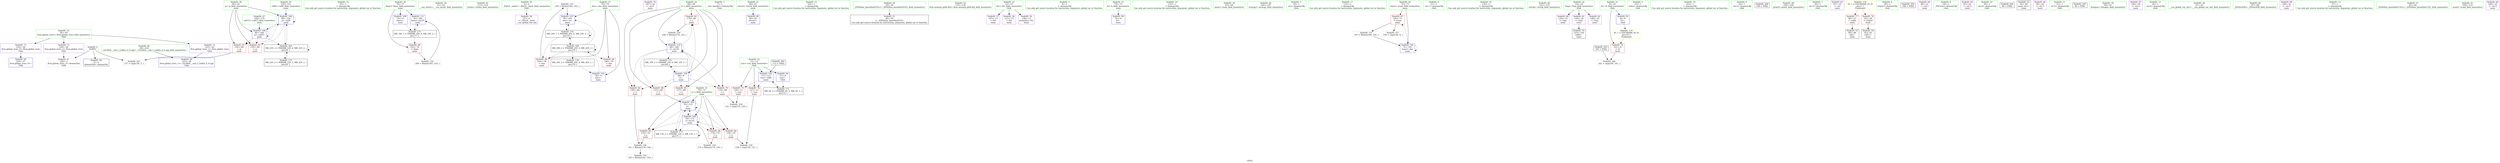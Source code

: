 digraph "SVFG" {
	label="SVFG";

	Node0x55e34033a5b0 [shape=record,color=grey,label="{NodeID: 0\nNullPtr}"];
	Node0x55e34033a5b0 -> Node0x55e340353aa0[style=solid];
	Node0x55e34033a5b0 -> Node0x55e3403529b0[style=solid];
	Node0x55e34033a5b0 -> Node0x55e34035acc0[style=solid];
	Node0x55e3403529b0 [shape=record,color=blue, style = dotted,label="{NodeID: 97\n226\<--3\nllvm.global_ctors_2\<--dummyVal\nGlob }"];
	Node0x55e34033b120 [shape=record,color=green,label="{NodeID: 14\n83\<--1\n\<--dummyObj\nCan only get source location for instruction, argument, global var or function.}"];
	Node0x55e340357640 [shape=record,color=blue,label="{NodeID: 111\n76\<--184\nKase\<--inc20\nmain\n}"];
	Node0x55e340357640 -> Node0x55e340363190[style=dashed];
	Node0x55e340351660 [shape=record,color=green,label="{NodeID: 28\n51\<--52\n__cxa_atexit\<--__cxa_atexit_field_insensitive\n}"];
	Node0x55e3403522e0 [shape=record,color=green,label="{NodeID: 42\n113\<--114\nstrlen\<--strlen_field_insensitive\n}"];
	Node0x55e340353fe0 [shape=record,color=purple,label="{NodeID: 56\n47\<--4\n\<--_ZStL8__ioinit\n__cxx_global_var_init\n}"];
	Node0x55e340353750 [shape=record,color=grey,label="{NodeID: 153\n165 = Binary(164, 143, )\n}"];
	Node0x55e340353750 -> Node0x55e340357300[style=solid];
	Node0x55e340354b40 [shape=record,color=purple,label="{NodeID: 70\n187\<--34\n\<--.str.6\nmain\n}"];
	Node0x55e340355730 [shape=record,color=red,label="{NodeID: 84\n126\<--70\n\<--j\nmain\n}"];
	Node0x55e340355730 -> Node0x55e34035a9c0[style=solid];
	Node0x55e3403396c0 [shape=record,color=green,label="{NodeID: 1\n7\<--1\n__dso_handle\<--dummyObj\nGlob }"];
	Node0x55e340352ab0 [shape=record,color=blue,label="{NodeID: 98\n66\<--83\nretval\<--\nmain\n}"];
	Node0x55e34033b1f0 [shape=record,color=green,label="{NodeID: 15\n102\<--1\n\<--dummyObj\nCan only get source location for instruction, argument, global var or function.}"];
	Node0x55e340351760 [shape=record,color=green,label="{NodeID: 29\n50\<--56\n_ZNSt8ios_base4InitD1Ev\<--_ZNSt8ios_base4InitD1Ev_field_insensitive\n}"];
	Node0x55e340351760 -> Node0x55e340353ba0[style=solid];
	Node0x55e3403523e0 [shape=record,color=green,label="{NodeID: 43\n135\<--136\nllvm.memset.p0i8.i64\<--llvm.memset.p0i8.i64_field_insensitive\n}"];
	Node0x55e3403540b0 [shape=record,color=purple,label="{NodeID: 57\n107\<--13\n\<--Str\nmain\n}"];
	Node0x55e34035a240 [shape=record,color=grey,label="{NodeID: 154\n175 = Binary(174, 143, )\n}"];
	Node0x55e34035a240 -> Node0x55e3403574a0[style=solid];
	Node0x55e340354c10 [shape=record,color=purple,label="{NodeID: 71\n224\<--36\nllvm.global_ctors_0\<--llvm.global_ctors\nGlob }"];
	Node0x55e340354c10 -> Node0x55e340356080[style=solid];
	Node0x55e340355800 [shape=record,color=red,label="{NodeID: 85\n139\<--70\n\<--j\nmain\n}"];
	Node0x55e340355800 -> Node0x55e34035a540[style=solid];
	Node0x55e34033aa00 [shape=record,color=green,label="{NodeID: 2\n9\<--1\n\<--dummyObj\nCan only get source location for instruction, argument, global var or function.}"];
	Node0x55e340352b80 [shape=record,color=blue,label="{NodeID: 99\n74\<--9\nk\<--\nmain\n}"];
	Node0x55e340350d80 [shape=record,color=green,label="{NodeID: 16\n132\<--1\n\<--dummyObj\nCan only get source location for instruction, argument, global var or function.}"];
	Node0x55e340351860 [shape=record,color=green,label="{NodeID: 30\n63\<--64\nmain\<--main_field_insensitive\n}"];
	Node0x55e3403524e0 [shape=record,color=green,label="{NodeID: 44\n146\<--147\nstrncpy\<--strncpy_field_insensitive\n}"];
	Node0x55e340354180 [shape=record,color=purple,label="{NodeID: 58\n111\<--13\n\<--Str\nmain\n}"];
	Node0x55e34035a3c0 [shape=record,color=grey,label="{NodeID: 155\n142 = Binary(141, 143, )\n}"];
	Node0x55e340354d10 [shape=record,color=purple,label="{NodeID: 72\n225\<--36\nllvm.global_ctors_1\<--llvm.global_ctors\nGlob }"];
	Node0x55e340354d10 -> Node0x55e3403528b0[style=solid];
	Node0x55e3403558d0 [shape=record,color=red,label="{NodeID: 86\n174\<--70\n\<--j\nmain\n}"];
	Node0x55e3403558d0 -> Node0x55e34035a240[style=solid];
	Node0x55e34033ab20 [shape=record,color=green,label="{NodeID: 3\n19\<--1\n.str\<--dummyObj\nGlob }"];
	Node0x55e340352c50 [shape=record,color=blue,label="{NodeID: 100\n76\<--9\nKase\<--\nmain\n}"];
	Node0x55e340352c50 -> Node0x55e340363190[style=dashed];
	Node0x55e340350e10 [shape=record,color=green,label="{NodeID: 17\n133\<--1\n\<--dummyObj\nCan only get source location for instruction, argument, global var or function.}"];
	Node0x55e340351960 [shape=record,color=green,label="{NodeID: 31\n66\<--67\nretval\<--retval_field_insensitive\nmain\n}"];
	Node0x55e340351960 -> Node0x55e340352ab0[style=solid];
	Node0x55e3403525e0 [shape=record,color=green,label="{NodeID: 45\n150\<--151\ncall9\<--call9_field_insensitive\nmain\n}"];
	Node0x55e3403525e0 -> Node0x55e340357230[style=solid];
	Node0x55e340354250 [shape=record,color=purple,label="{NodeID: 59\n138\<--13\narrayidx\<--Str\nmain\n}"];
	Node0x55e34035a540 [shape=record,color=grey,label="{NodeID: 156\n141 = Binary(139, 140, )\n}"];
	Node0x55e34035a540 -> Node0x55e34035a3c0[style=solid];
	Node0x55e340354e10 [shape=record,color=purple,label="{NodeID: 73\n226\<--36\nllvm.global_ctors_2\<--llvm.global_ctors\nGlob }"];
	Node0x55e340354e10 -> Node0x55e3403529b0[style=solid];
	Node0x55e340361890 [shape=record,color=black,label="{NodeID: 170\nMR_20V_7 = PHI(MR_20V_6, MR_20V_5, )\npts\{79 \}\n}"];
	Node0x55e340361890 -> Node0x55e340355b40[style=dashed];
	Node0x55e340361890 -> Node0x55e340357300[style=dashed];
	Node0x55e340361890 -> Node0x55e34035fa90[style=dashed];
	Node0x55e340361890 -> Node0x55e340361890[style=dashed];
	Node0x55e3403559a0 [shape=record,color=red,label="{NodeID: 87\n100\<--72\n\<--Icase\nmain\n}"];
	Node0x55e3403559a0 -> Node0x55e340353450[style=solid];
	Node0x55e3403559a0 -> Node0x55e34035a6c0[style=solid];
	Node0x55e3403504d0 [shape=record,color=green,label="{NodeID: 4\n21\<--1\n.str.1\<--dummyObj\nGlob }"];
	Node0x55e340352d20 [shape=record,color=blue,label="{NodeID: 101\n72\<--101\nIcase\<--dec\nmain\n}"];
	Node0x55e340352d20 -> Node0x55e3403559a0[style=dashed];
	Node0x55e340352d20 -> Node0x55e340352d20[style=dashed];
	Node0x55e340350ea0 [shape=record,color=green,label="{NodeID: 18\n134\<--1\n\<--dummyObj\nCan only get source location for instruction, argument, global var or function.}"];
	Node0x55e340351a30 [shape=record,color=green,label="{NodeID: 32\n68\<--69\ni\<--i_field_insensitive\nmain\n}"];
	Node0x55e340351a30 -> Node0x55e340355320[style=solid];
	Node0x55e340351a30 -> Node0x55e3403553f0[style=solid];
	Node0x55e340351a30 -> Node0x55e3403554c0[style=solid];
	Node0x55e340351a30 -> Node0x55e340355590[style=solid];
	Node0x55e340351a30 -> Node0x55e340355660[style=solid];
	Node0x55e340351a30 -> Node0x55e340352f90[style=solid];
	Node0x55e340351a30 -> Node0x55e340357570[style=solid];
	Node0x55e3403526b0 [shape=record,color=green,label="{NodeID: 46\n152\<--153\nstrtok\<--strtok_field_insensitive\n}"];
	Node0x55e340354320 [shape=record,color=purple,label="{NodeID: 60\n130\<--16\n\<--Tmp\nmain\n}"];
	Node0x55e34035a6c0 [shape=record,color=grey,label="{NodeID: 157\n104 = cmp(100, 9, )\n}"];
	Node0x55e340354f10 [shape=record,color=red,label="{NodeID: 74\n161\<--8\n\<--N\nmain\n}"];
	Node0x55e340354f10 -> Node0x55e34035ab40[style=solid];
	Node0x55e340361d90 [shape=record,color=black,label="{NodeID: 171\nMR_6V_2 = PHI(MR_6V_3, MR_6V_1, )\npts\{12 \}\n}"];
	Node0x55e340361d90 -> Node0x55e340352df0[style=dashed];
	Node0x55e340355a70 [shape=record,color=red,label="{NodeID: 88\n183\<--76\n\<--Kase\nmain\n}"];
	Node0x55e340355a70 -> Node0x55e3403535d0[style=solid];
	Node0x55e34033a890 [shape=record,color=green,label="{NodeID: 5\n23\<--1\nstdin\<--dummyObj\nGlob }"];
	Node0x55e340352df0 [shape=record,color=blue,label="{NodeID: 102\n11\<--112\nLen\<--call4\nmain\n}"];
	Node0x55e340352df0 -> Node0x55e340354fe0[style=dashed];
	Node0x55e340352df0 -> Node0x55e3403550b0[style=dashed];
	Node0x55e340352df0 -> Node0x55e340361d90[style=dashed];
	Node0x55e340350f30 [shape=record,color=green,label="{NodeID: 19\n143\<--1\n\<--dummyObj\nCan only get source location for instruction, argument, global var or function.}"];
	Node0x55e340351b00 [shape=record,color=green,label="{NodeID: 33\n70\<--71\nj\<--j_field_insensitive\nmain\n}"];
	Node0x55e340351b00 -> Node0x55e340355730[style=solid];
	Node0x55e340351b00 -> Node0x55e340355800[style=solid];
	Node0x55e340351b00 -> Node0x55e3403558d0[style=solid];
	Node0x55e340351b00 -> Node0x55e340357160[style=solid];
	Node0x55e340351b00 -> Node0x55e3403574a0[style=solid];
	Node0x55e3403527b0 [shape=record,color=green,label="{NodeID: 47\n169\<--170\ncall15\<--call15_field_insensitive\nmain\n}"];
	Node0x55e3403527b0 -> Node0x55e3403573d0[style=solid];
	Node0x55e3403543f0 [shape=record,color=purple,label="{NodeID: 61\n144\<--16\n\<--Tmp\nmain\n}"];
	Node0x55e3403543f0 -> Node0x55e340353f10[style=solid];
	Node0x55e34035a840 [shape=record,color=grey,label="{NodeID: 158\n121 = cmp(119, 120, )\n}"];
	Node0x55e340354fe0 [shape=record,color=red,label="{NodeID: 75\n120\<--11\n\<--Len\nmain\n}"];
	Node0x55e340354fe0 -> Node0x55e34035a840[style=solid];
	Node0x55e340362290 [shape=record,color=black,label="{NodeID: 172\nMR_10V_2 = PHI(MR_10V_4, MR_10V_1, )\npts\{69 \}\n}"];
	Node0x55e340362290 -> Node0x55e340352f90[style=dashed];
	Node0x55e340355b40 [shape=record,color=red,label="{NodeID: 89\n164\<--78\n\<--Ans\nmain\n}"];
	Node0x55e340355b40 -> Node0x55e340353750[style=solid];
	Node0x55e34033bc90 [shape=record,color=green,label="{NodeID: 6\n24\<--1\n.str.2\<--dummyObj\nGlob }"];
	Node0x55e340352ec0 [shape=record,color=blue,label="{NodeID: 103\n78\<--9\nAns\<--\nmain\n}"];
	Node0x55e340352ec0 -> Node0x55e34035fa90[style=dashed];
	Node0x55e340350fc0 [shape=record,color=green,label="{NodeID: 20\n4\<--6\n_ZStL8__ioinit\<--_ZStL8__ioinit_field_insensitive\nGlob }"];
	Node0x55e340350fc0 -> Node0x55e340353fe0[style=solid];
	Node0x55e34036d5f0 [shape=record,color=black,label="{NodeID: 200\n108 = PHI()\n}"];
	Node0x55e340351bd0 [shape=record,color=green,label="{NodeID: 34\n72\<--73\nIcase\<--Icase_field_insensitive\nmain\n}"];
	Node0x55e340351bd0 -> Node0x55e3403559a0[style=solid];
	Node0x55e340351bd0 -> Node0x55e340352d20[style=solid];
	Node0x55e3403538a0 [shape=record,color=green,label="{NodeID: 48\n189\<--190\nprintf\<--printf_field_insensitive\n}"];
	Node0x55e3403544c0 [shape=record,color=purple,label="{NodeID: 62\n148\<--16\n\<--Tmp\nmain\n}"];
	Node0x55e34035a9c0 [shape=record,color=grey,label="{NodeID: 159\n128 = cmp(126, 127, )\n}"];
	Node0x55e3403550b0 [shape=record,color=red,label="{NodeID: 76\n127\<--11\n\<--Len\nmain\n}"];
	Node0x55e3403550b0 -> Node0x55e34035a9c0[style=solid];
	Node0x55e340362790 [shape=record,color=black,label="{NodeID: 173\nMR_12V_2 = PHI(MR_12V_3, MR_12V_1, )\npts\{71 \}\n}"];
	Node0x55e340362790 -> Node0x55e340357160[style=dashed];
	Node0x55e340362790 -> Node0x55e340362790[style=dashed];
	Node0x55e340355c10 [shape=record,color=red,label="{NodeID: 90\n186\<--78\n\<--Ans\nmain\n}"];
	Node0x55e34033bd20 [shape=record,color=green,label="{NodeID: 7\n26\<--1\n.str.3\<--dummyObj\nGlob }"];
	Node0x55e340352f90 [shape=record,color=blue,label="{NodeID: 104\n68\<--9\ni\<--\nmain\n}"];
	Node0x55e340352f90 -> Node0x55e340355320[style=dashed];
	Node0x55e340352f90 -> Node0x55e3403553f0[style=dashed];
	Node0x55e340352f90 -> Node0x55e3403554c0[style=dashed];
	Node0x55e340352f90 -> Node0x55e340355590[style=dashed];
	Node0x55e340352f90 -> Node0x55e340355660[style=dashed];
	Node0x55e340352f90 -> Node0x55e340357570[style=dashed];
	Node0x55e340352f90 -> Node0x55e340362290[style=dashed];
	Node0x55e340351050 [shape=record,color=green,label="{NodeID: 21\n8\<--10\nN\<--N_field_insensitive\nGlob }"];
	Node0x55e340351050 -> Node0x55e340354f10[style=solid];
	Node0x55e340351050 -> Node0x55e340355e80[style=solid];
	Node0x55e34036d6f0 [shape=record,color=black,label="{NodeID: 201\n112 = PHI()\n}"];
	Node0x55e34036d6f0 -> Node0x55e340352df0[style=solid];
	Node0x55e340351ca0 [shape=record,color=green,label="{NodeID: 35\n74\<--75\nk\<--k_field_insensitive\nmain\n}"];
	Node0x55e340351ca0 -> Node0x55e340352b80[style=solid];
	Node0x55e3403539a0 [shape=record,color=green,label="{NodeID: 49\n38\<--220\n_GLOBAL__sub_I_LinKin_0_0.cpp\<--_GLOBAL__sub_I_LinKin_0_0.cpp_field_insensitive\n}"];
	Node0x55e3403539a0 -> Node0x55e3403528b0[style=solid];
	Node0x55e340354590 [shape=record,color=purple,label="{NodeID: 63\n87\<--19\n\<--.str\nmain\n}"];
	Node0x55e34035ab40 [shape=record,color=grey,label="{NodeID: 160\n162 = cmp(160, 161, )\n}"];
	Node0x55e340355180 [shape=record,color=red,label="{NodeID: 77\n86\<--23\n\<--stdin\nmain\n}"];
	Node0x55e340355180 -> Node0x55e340353d70[style=solid];
	Node0x55e340355ce0 [shape=record,color=red,label="{NodeID: 91\n156\<--80\n\<--p\nmain\n}"];
	Node0x55e340355ce0 -> Node0x55e34035acc0[style=solid];
	Node0x55e34033aca0 [shape=record,color=green,label="{NodeID: 8\n28\<--1\nstdout\<--dummyObj\nGlob }"];
	Node0x55e340357160 [shape=record,color=blue,label="{NodeID: 105\n70\<--123\nj\<--\nmain\n}"];
	Node0x55e340357160 -> Node0x55e340355730[style=dashed];
	Node0x55e340357160 -> Node0x55e340355800[style=dashed];
	Node0x55e340357160 -> Node0x55e3403558d0[style=dashed];
	Node0x55e340357160 -> Node0x55e340357160[style=dashed];
	Node0x55e340357160 -> Node0x55e3403574a0[style=dashed];
	Node0x55e340357160 -> Node0x55e340362790[style=dashed];
	Node0x55e340351120 [shape=record,color=green,label="{NodeID: 22\n11\<--12\nLen\<--Len_field_insensitive\nGlob }"];
	Node0x55e340351120 -> Node0x55e340354fe0[style=solid];
	Node0x55e340351120 -> Node0x55e3403550b0[style=solid];
	Node0x55e340351120 -> Node0x55e340355f80[style=solid];
	Node0x55e340351120 -> Node0x55e340352df0[style=solid];
	Node0x55e34036d850 [shape=record,color=black,label="{NodeID: 202\n188 = PHI()\n}"];
	Node0x55e340351d70 [shape=record,color=green,label="{NodeID: 36\n76\<--77\nKase\<--Kase_field_insensitive\nmain\n}"];
	Node0x55e340351d70 -> Node0x55e340355a70[style=solid];
	Node0x55e340351d70 -> Node0x55e340352c50[style=solid];
	Node0x55e340351d70 -> Node0x55e340357640[style=solid];
	Node0x55e340353aa0 [shape=record,color=black,label="{NodeID: 50\n2\<--3\ndummyVal\<--dummyVal\n}"];
	Node0x55e340354660 [shape=record,color=purple,label="{NodeID: 64\n88\<--21\n\<--.str.1\nmain\n}"];
	Node0x55e34035acc0 [shape=record,color=grey,label="{NodeID: 161\n157 = cmp(156, 3, )\n}"];
	Node0x55e340355250 [shape=record,color=red,label="{NodeID: 78\n92\<--28\n\<--stdout\nmain\n}"];
	Node0x55e340355250 -> Node0x55e340353e40[style=solid];
	Node0x55e340363190 [shape=record,color=black,label="{NodeID: 175\nMR_18V_3 = PHI(MR_18V_4, MR_18V_2, )\npts\{77 \}\n}"];
	Node0x55e340363190 -> Node0x55e340355a70[style=dashed];
	Node0x55e340363190 -> Node0x55e340357640[style=dashed];
	Node0x55e340355db0 [shape=record,color=red,label="{NodeID: 92\n159\<--80\n\<--p\nmain\n}"];
	Node0x55e34033ad30 [shape=record,color=green,label="{NodeID: 9\n29\<--1\n_ZSt3cin\<--dummyObj\nGlob }"];
	Node0x55e340357230 [shape=record,color=blue,label="{NodeID: 106\n80\<--150\np\<--call9\nmain\n}"];
	Node0x55e340357230 -> Node0x55e340355ce0[style=dashed];
	Node0x55e340357230 -> Node0x55e340355db0[style=dashed];
	Node0x55e340357230 -> Node0x55e340357230[style=dashed];
	Node0x55e340357230 -> Node0x55e3403573d0[style=dashed];
	Node0x55e340357230 -> Node0x55e34035ff90[style=dashed];
	Node0x55e3403511f0 [shape=record,color=green,label="{NodeID: 23\n13\<--15\nStr\<--Str_field_insensitive\nGlob }"];
	Node0x55e3403511f0 -> Node0x55e3403540b0[style=solid];
	Node0x55e3403511f0 -> Node0x55e340354180[style=solid];
	Node0x55e3403511f0 -> Node0x55e340354250[style=solid];
	Node0x55e34036e4c0 [shape=record,color=black,label="{NodeID: 203\n160 = PHI()\n}"];
	Node0x55e34036e4c0 -> Node0x55e34035ab40[style=solid];
	Node0x55e340351e40 [shape=record,color=green,label="{NodeID: 37\n78\<--79\nAns\<--Ans_field_insensitive\nmain\n}"];
	Node0x55e340351e40 -> Node0x55e340355b40[style=solid];
	Node0x55e340351e40 -> Node0x55e340355c10[style=solid];
	Node0x55e340351e40 -> Node0x55e340352ec0[style=solid];
	Node0x55e340351e40 -> Node0x55e340357300[style=solid];
	Node0x55e340353ba0 [shape=record,color=black,label="{NodeID: 51\n49\<--50\n\<--_ZNSt8ios_base4InitD1Ev\nCan only get source location for instruction, argument, global var or function.}"];
	Node0x55e340354730 [shape=record,color=purple,label="{NodeID: 65\n93\<--24\n\<--.str.2\nmain\n}"];
	Node0x55e340355320 [shape=record,color=red,label="{NodeID: 79\n119\<--68\n\<--i\nmain\n}"];
	Node0x55e340355320 -> Node0x55e34035a840[style=solid];
	Node0x55e340363690 [shape=record,color=black,label="{NodeID: 176\nMR_20V_2 = PHI(MR_20V_4, MR_20V_1, )\npts\{79 \}\n}"];
	Node0x55e340363690 -> Node0x55e340352ec0[style=dashed];
	Node0x55e340355e80 [shape=record,color=blue,label="{NodeID: 93\n8\<--9\nN\<--\nGlob }"];
	Node0x55e340355e80 -> Node0x55e340364bb0[style=dashed];
	Node0x55e34033adc0 [shape=record,color=green,label="{NodeID: 10\n30\<--1\n.str.4\<--dummyObj\nGlob }"];
	Node0x55e340357300 [shape=record,color=blue,label="{NodeID: 107\n78\<--165\nAns\<--inc\nmain\n}"];
	Node0x55e340357300 -> Node0x55e340361890[style=dashed];
	Node0x55e3403512c0 [shape=record,color=green,label="{NodeID: 24\n16\<--18\nTmp\<--Tmp_field_insensitive\nGlob }"];
	Node0x55e3403512c0 -> Node0x55e340354320[style=solid];
	Node0x55e3403512c0 -> Node0x55e3403543f0[style=solid];
	Node0x55e3403512c0 -> Node0x55e3403544c0[style=solid];
	Node0x55e34036e620 [shape=record,color=black,label="{NodeID: 204\n48 = PHI()\n}"];
	Node0x55e340351f10 [shape=record,color=green,label="{NodeID: 38\n80\<--81\np\<--p_field_insensitive\nmain\n}"];
	Node0x55e340351f10 -> Node0x55e340355ce0[style=solid];
	Node0x55e340351f10 -> Node0x55e340355db0[style=solid];
	Node0x55e340351f10 -> Node0x55e340357230[style=solid];
	Node0x55e340351f10 -> Node0x55e3403573d0[style=solid];
	Node0x55e340353ca0 [shape=record,color=black,label="{NodeID: 52\n65\<--83\nmain_ret\<--\nmain\n}"];
	Node0x55e340354800 [shape=record,color=purple,label="{NodeID: 66\n94\<--26\n\<--.str.3\nmain\n}"];
	Node0x55e3403553f0 [shape=record,color=red,label="{NodeID: 80\n123\<--68\n\<--i\nmain\n}"];
	Node0x55e3403553f0 -> Node0x55e340357160[style=solid];
	Node0x55e340363b90 [shape=record,color=black,label="{NodeID: 177\nMR_22V_2 = PHI(MR_22V_3, MR_22V_1, )\npts\{81 \}\n}"];
	Node0x55e340363b90 -> Node0x55e34035ff90[style=dashed];
	Node0x55e340355f80 [shape=record,color=blue,label="{NodeID: 94\n11\<--9\nLen\<--\nGlob }"];
	Node0x55e340355f80 -> Node0x55e340361d90[style=dashed];
	Node0x55e34033aeb0 [shape=record,color=green,label="{NodeID: 11\n32\<--1\n.str.5\<--dummyObj\nGlob }"];
	Node0x55e3403573d0 [shape=record,color=blue,label="{NodeID: 108\n80\<--169\np\<--call15\nmain\n}"];
	Node0x55e3403573d0 -> Node0x55e340355ce0[style=dashed];
	Node0x55e3403573d0 -> Node0x55e340355db0[style=dashed];
	Node0x55e3403573d0 -> Node0x55e340357230[style=dashed];
	Node0x55e3403573d0 -> Node0x55e3403573d0[style=dashed];
	Node0x55e3403573d0 -> Node0x55e34035ff90[style=dashed];
	Node0x55e340351390 [shape=record,color=green,label="{NodeID: 25\n36\<--40\nllvm.global_ctors\<--llvm.global_ctors_field_insensitive\nGlob }"];
	Node0x55e340351390 -> Node0x55e340354c10[style=solid];
	Node0x55e340351390 -> Node0x55e340354d10[style=solid];
	Node0x55e340351390 -> Node0x55e340354e10[style=solid];
	Node0x55e34036e6f0 [shape=record,color=black,label="{NodeID: 205\n96 = PHI()\n}"];
	Node0x55e340351fe0 [shape=record,color=green,label="{NodeID: 39\n90\<--91\nfreopen\<--freopen_field_insensitive\n}"];
	Node0x55e340353d70 [shape=record,color=black,label="{NodeID: 53\n89\<--86\ncall\<--\nmain\n}"];
	Node0x55e3403532d0 [shape=record,color=grey,label="{NodeID: 150\n180 = Binary(179, 143, )\n}"];
	Node0x55e3403532d0 -> Node0x55e340357570[style=solid];
	Node0x55e3403548d0 [shape=record,color=purple,label="{NodeID: 67\n106\<--30\n\<--.str.4\nmain\n}"];
	Node0x55e34035fa90 [shape=record,color=black,label="{NodeID: 164\nMR_20V_4 = PHI(MR_20V_5, MR_20V_3, )\npts\{79 \}\n}"];
	Node0x55e34035fa90 -> Node0x55e340355b40[style=dashed];
	Node0x55e34035fa90 -> Node0x55e340355c10[style=dashed];
	Node0x55e34035fa90 -> Node0x55e340357300[style=dashed];
	Node0x55e34035fa90 -> Node0x55e34035fa90[style=dashed];
	Node0x55e34035fa90 -> Node0x55e340361890[style=dashed];
	Node0x55e34035fa90 -> Node0x55e340363690[style=dashed];
	Node0x55e3403554c0 [shape=record,color=red,label="{NodeID: 81\n137\<--68\n\<--i\nmain\n}"];
	Node0x55e340364090 [shape=record,color=yellow,style=double,label="{NodeID: 178\n2V_1 = ENCHI(MR_2V_0)\npts\{1 \}\nFun[main]}"];
	Node0x55e340364090 -> Node0x55e340355180[style=dashed];
	Node0x55e340364090 -> Node0x55e340355250[style=dashed];
	Node0x55e340356080 [shape=record,color=blue,label="{NodeID: 95\n224\<--37\nllvm.global_ctors_0\<--\nGlob }"];
	Node0x55e34033af80 [shape=record,color=green,label="{NodeID: 12\n34\<--1\n.str.6\<--dummyObj\nGlob }"];
	Node0x55e3403574a0 [shape=record,color=blue,label="{NodeID: 109\n70\<--175\nj\<--inc16\nmain\n}"];
	Node0x55e3403574a0 -> Node0x55e340355730[style=dashed];
	Node0x55e3403574a0 -> Node0x55e340355800[style=dashed];
	Node0x55e3403574a0 -> Node0x55e3403558d0[style=dashed];
	Node0x55e3403574a0 -> Node0x55e340357160[style=dashed];
	Node0x55e3403574a0 -> Node0x55e3403574a0[style=dashed];
	Node0x55e3403574a0 -> Node0x55e340362790[style=dashed];
	Node0x55e340351460 [shape=record,color=green,label="{NodeID: 26\n41\<--42\n__cxx_global_var_init\<--__cxx_global_var_init_field_insensitive\n}"];
	Node0x55e3403520e0 [shape=record,color=green,label="{NodeID: 40\n97\<--98\n_ZNSirsERl\<--_ZNSirsERl_field_insensitive\n}"];
	Node0x55e340353e40 [shape=record,color=black,label="{NodeID: 54\n95\<--92\ncall1\<--\nmain\n}"];
	Node0x55e340353450 [shape=record,color=grey,label="{NodeID: 151\n101 = Binary(100, 102, )\n}"];
	Node0x55e340353450 -> Node0x55e340352d20[style=solid];
	Node0x55e3403549a0 [shape=record,color=purple,label="{NodeID: 68\n149\<--32\n\<--.str.5\nmain\n}"];
	Node0x55e34035ff90 [shape=record,color=black,label="{NodeID: 165\nMR_22V_3 = PHI(MR_22V_4, MR_22V_2, )\npts\{81 \}\n}"];
	Node0x55e34035ff90 -> Node0x55e340357230[style=dashed];
	Node0x55e34035ff90 -> Node0x55e34035ff90[style=dashed];
	Node0x55e34035ff90 -> Node0x55e340363b90[style=dashed];
	Node0x55e340355590 [shape=record,color=red,label="{NodeID: 82\n140\<--68\n\<--i\nmain\n}"];
	Node0x55e340355590 -> Node0x55e34035a540[style=solid];
	Node0x55e340364bb0 [shape=record,color=yellow,style=double,label="{NodeID: 179\n4V_1 = ENCHI(MR_4V_0)\npts\{10 \}\nFun[main]}"];
	Node0x55e340364bb0 -> Node0x55e340354f10[style=dashed];
	Node0x55e3403528b0 [shape=record,color=blue,label="{NodeID: 96\n225\<--38\nllvm.global_ctors_1\<--_GLOBAL__sub_I_LinKin_0_0.cpp\nGlob }"];
	Node0x55e34033b050 [shape=record,color=green,label="{NodeID: 13\n37\<--1\n\<--dummyObj\nCan only get source location for instruction, argument, global var or function.}"];
	Node0x55e340357570 [shape=record,color=blue,label="{NodeID: 110\n68\<--180\ni\<--inc18\nmain\n}"];
	Node0x55e340357570 -> Node0x55e340355320[style=dashed];
	Node0x55e340357570 -> Node0x55e3403553f0[style=dashed];
	Node0x55e340357570 -> Node0x55e3403554c0[style=dashed];
	Node0x55e340357570 -> Node0x55e340355590[style=dashed];
	Node0x55e340357570 -> Node0x55e340355660[style=dashed];
	Node0x55e340357570 -> Node0x55e340357570[style=dashed];
	Node0x55e340357570 -> Node0x55e340362290[style=dashed];
	Node0x55e340351560 [shape=record,color=green,label="{NodeID: 27\n45\<--46\n_ZNSt8ios_base4InitC1Ev\<--_ZNSt8ios_base4InitC1Ev_field_insensitive\n}"];
	Node0x55e3403521e0 [shape=record,color=green,label="{NodeID: 41\n109\<--110\nscanf\<--scanf_field_insensitive\n}"];
	Node0x55e340353f10 [shape=record,color=black,label="{NodeID: 55\n145\<--144\ncall8\<--\nmain\n}"];
	Node0x55e3403535d0 [shape=record,color=grey,label="{NodeID: 152\n184 = Binary(183, 143, )\n}"];
	Node0x55e3403535d0 -> Node0x55e340357640[style=solid];
	Node0x55e340354a70 [shape=record,color=purple,label="{NodeID: 69\n168\<--32\n\<--.str.5\nmain\n}"];
	Node0x55e340355660 [shape=record,color=red,label="{NodeID: 83\n179\<--68\n\<--i\nmain\n}"];
	Node0x55e340355660 -> Node0x55e3403532d0[style=solid];
}
